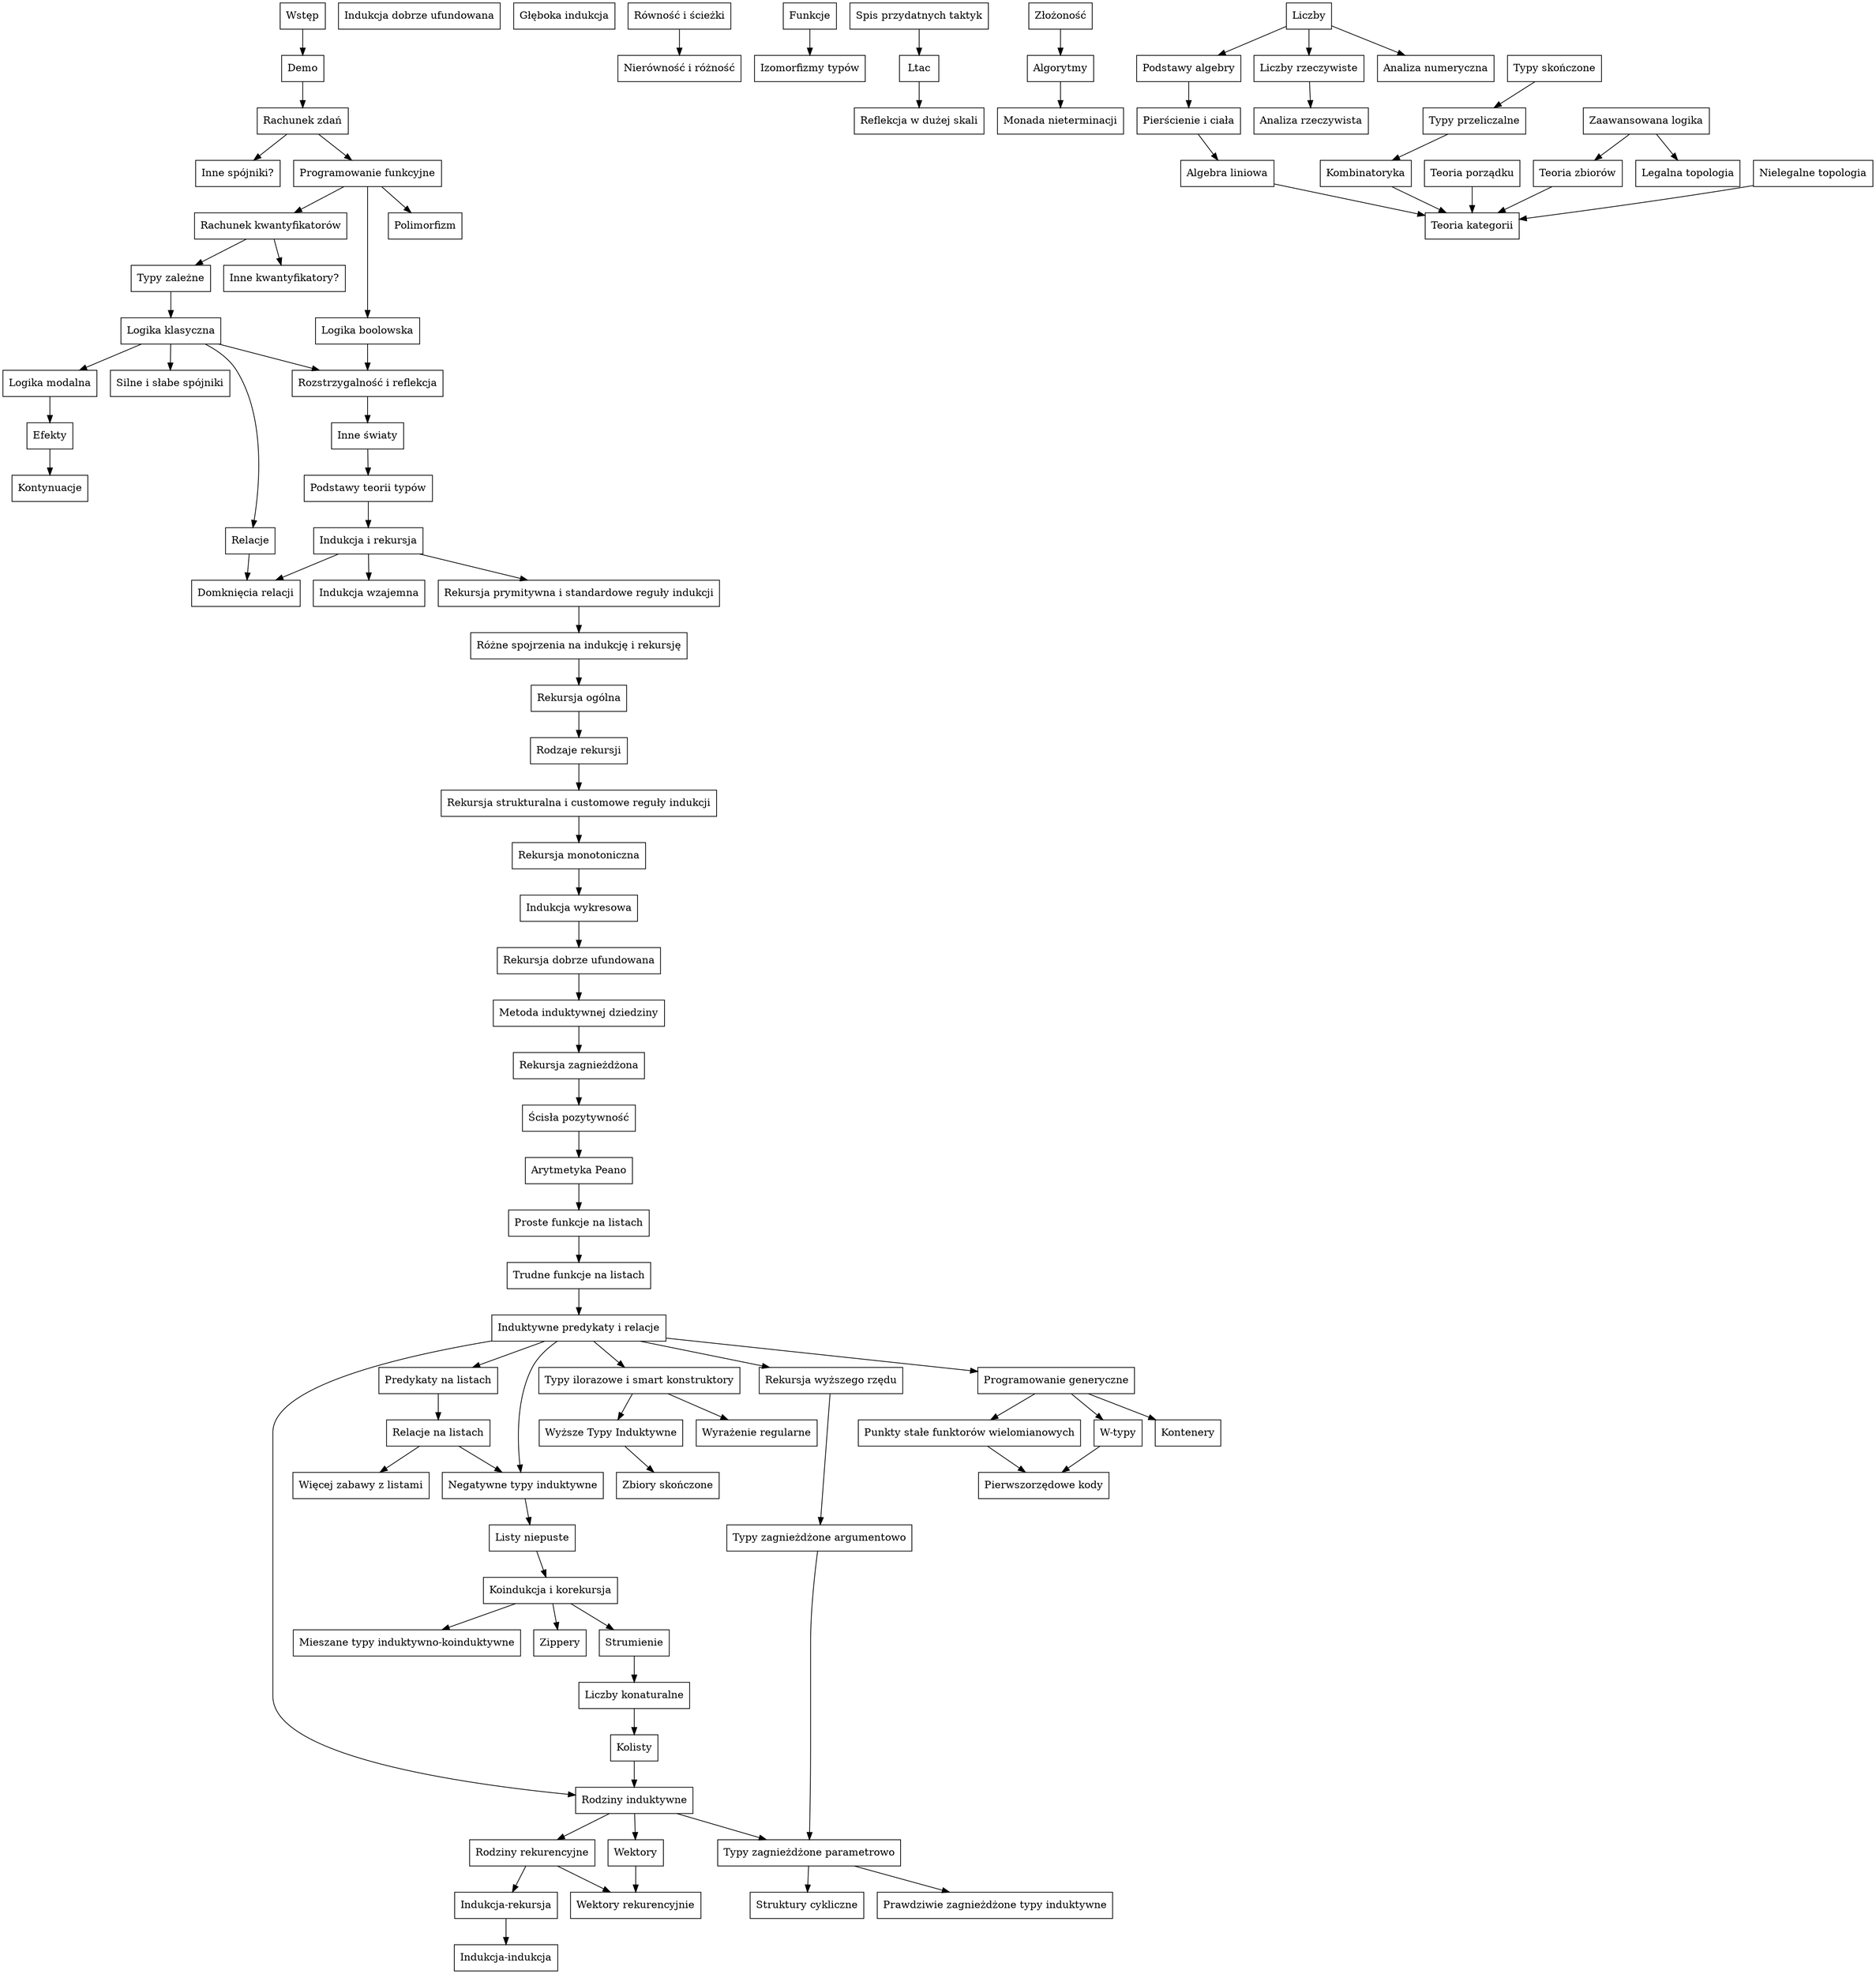 digraph
{
  node[shape=rectangle]

  Intro             [label = "Wstęp"]
  Demo              [label = "Demo"]
  
  Connectives       [label = "Rachunek zdań"]
  Otherconnectives  [label = "Inne spójniki?"]
  Quantifiers       [label = "Rachunek kwantyfikatorów"]
  OtherQuantifiers  [label = "Inne kwantyfikatory?"]
  Classical         [label = "Logika klasyczna"]
  WeakStrong        [label = "Silne i słabe spójniki"]
  Modal             [label = "Logika modalna"]
  Pluralism         [label = "Inne światy"]

  FuncProg          [label = "Programowanie funkcyjne"]
  DependentTypes    [label = "Typy zależne"]
  Bool              [label = "Logika boolowska"]
  Poly              [label = "Polimorfizm"]
  DecRefl           [label = "Rozstrzygalność i reflekcja"]

  TypeTheory        [label = "Podstawy teorii typów"]

  IndRec            [label = "Indukcja i rekursja"]
  StrictPos         [label = "Ścisła pozytywność"]
  BottomUpTopDown   [label = "Różne spojrzenia na indukcję i rekursję"]
  PrimRec           [label = "Rekursja prymitywna i standardowe reguły indukcji"]
  StructRec         [label = "Rekursja strukturalna i customowe reguły indukcji"]
  GenRec            [label = "Rekursja ogólna"]
  Recs              [label = "Rodzaje rekursji"]
  MonRec            [label = "Rekursja monotoniczna"]
  GraphInd          [label = "Indukcja wykresowa"]
  WfRec             [label = "Rekursja dobrze ufundowana"]
  WfInd             [label = "Indukcja dobrze ufundowana"]
  InductiveDomain   [label = "Metoda induktywnej dziedziny"]
  NestedRec         [label = "Rekursja zagnieżdżona"]
  DeepInd           [label = "Głęboka indukcja"]

  Nat               [label = "Arytmetyka Peano"]
  
  ListFunc          [label = "Proste funkcje na listach"]
  ListFunc2         [label = "Trudne funkcje na listach"]
  ListPred          [label = "Predykaty na listach"]
  ListRel           [label = "Relacje na listach"]
  MoreList          [label = "Więcej zabawy z listami"]
  NonemptyList      [label = "Listy niepuste"]
  
  IndPred           [label = "Induktywne predykaty i relacje"]
  MutualInd         [label = "Indukcja wzajemna"]
  IndFam            [label = "Rodziny induktywne"]
  RecFam            [label = "Rodziny rekurencyjne"]
  NegativeInductive [label = "Negatywne typy induktywne"]

  Vec               [label = "Wektory"]
  VecRec            [label = "Wektory rekurencyjnie"]
  
  CoindCorec        [label = "Koindukcja i korekursja"]
  Stream            [label = "Strumienie"]
  Conat             [label = "Liczby konaturalne"]
  Colist            [label = "Kolisty"]
  
  Zipper            [label = "Zippery"]
  Quot              [label = "Typy ilorazowe i smart konstruktory"]
  Regex             [label = "Wyrażenie regularne"]
  HigherOrderRec    [label = "Rekursja wyższego rzędu"]
  NestedArg         [label = "Typy zagnieżdżone argumentowo"]
  NestedParam       [label = "Typy zagnieżdżone parametrowo"]
  Cyclic            [label = "Struktury cykliczne"]
  HIT               [label = "Wyższe Typy Induktywne"]
  FinSet            [label = "Zbiory skończone"]
  IndInd            [label = "Indukcja-indukcja"]
  InductionRecursion[label = "Indukcja-rekursja"]
  TrulyNested       [label = "Prawdziwie zagnieżdżone typy induktywne"]
  IndCoind          [label = "Mieszane typy induktywno-koinduktywne"]
  
  Generics          [label = "Programowanie generyczne"]
  W                 [label = "W-typy"]
  MuNu              [label = "Punkty stałe funktorów wielomianowych"]
  FOCodes           [label = "Pierwszorzędowe kody"]
  Containers        [label = "Kontenery"]

  Paths             [label = "Równość i ścieżki"]
  Disequality       [label = "Nierówność i różność"]

  Functions         [label = "Funkcje"]
  Iso               [label = "Izomorfizmy typów"]
  Relations         [label = "Relacje"]
  Closures          [label = "Domknięcia relacji"]

  TacticIndex       [label = "Spis przydatnych taktyk"]
  Ltac              [label = "Ltac"]
  Reflection        [label = "Reflekcja w dużej skali"]

  Complexity        [label = "Złożoność"]
  Algorithms        [label = "Algorytmy"]
  NontermMonad      [label = "Monada nieterminacji"]

  Effects           [label = "Efekty"]
  Continuations     [label = "Kontynuacje"]

  Num               [label = "Liczby"]
  FiniteTypes       [label = "Typy skończone"]
  CountableTypes    [label = "Typy przeliczalne"]
  Combinatorics     [label = "Kombinatoryka"]
  Orders            [label = "Teoria porządku"]
  Algebra           [label = "Podstawy algebry"]
  RingsFields       [label = "Pierścienie i ciała"]
  LinearAlgebra     [label = "Algebra liniowa"]

  AdvancedLogic     [label = "Zaawansowana logika"]
  SetTheory         [label = "Teoria zbiorów"]
  IllegalTopology   [label = "Nielegalne topologia"]
  LegalTopology     [label = "Legalna topologia"]
  CategoryTheory    [label = "Teoria kategorii"]
  Reals             [label = "Liczby rzeczywiste"]
  NumericalAnalysis [label = "Analiza numeryczna"]
  RealAnalysis      [label = "Analiza rzeczywista"]

  Intro -> Demo -> Connectives -> FuncProg -> Quantifiers -> DependentTypes -> Classical -> DecRefl -> Pluralism -> TypeTheory -> IndRec
  
  IndRec -> PrimRec -> BottomUpTopDown -> GenRec -> Recs -> StructRec -> MonRec -> GraphInd -> WfRec -> InductiveDomain -> NestedRec -> StrictPos

  StrictPos -> Nat -> ListFunc -> ListFunc2 -> IndPred -> ListPred -> ListRel -> NegativeInductive -> NonemptyList -> CoindCorec -> Stream -> Conat -> Colist -> IndFam -> Vec
  
  IndRec -> MutualInd
  IndPred -> IndFam -> RecFam
  IndPred -> NegativeInductive
  IndPred -> HigherOrderRec -> NestedArg -> NestedParam -> TrulyNested
  NestedParam -> Cyclic
  IndFam -> NestedParam
  CoindCorec -> IndCoind

  Vec, RecFam -> VecRec
  RecFam -> InductionRecursion -> IndInd

  CoindCorec -> Zipper

  IndPred -> Quot -> HIT -> FinSet
  IndPred -> Generics
  

  Connectives -> Otherconnectives
  Quantifiers -> OtherQuantifiers
  Classical -> WeakStrong, Relations
  
  Relations, IndRec -> Closures
  Functions -> Iso

  FuncProg -> Bool, Poly
  Bool -> DecRefl

  
  
  ListRel -> MoreList

  Quot -> Regex

  Generics -> W, MuNu, Containers
  W -> FOCodes
  MuNu -> FOCodes
  
  Paths -> Disequality

  TacticIndex -> Ltac -> Reflection

  Complexity -> Algorithms -> NontermMonad

  Classical -> Modal -> Effects -> Continuations

  FiniteTypes -> CountableTypes -> Combinatorics
  Num -> Algebra -> RingsFields -> LinearAlgebra

  AdvancedLogic -> SetTheory, LegalTopology
  IllegalTopology
  SetTheory, Orders, LinearAlgebra, IllegalTopology, Combinatorics -> CategoryTheory
  Num -> Reals -> RealAnalysis
  Num -> NumericalAnalysis
}